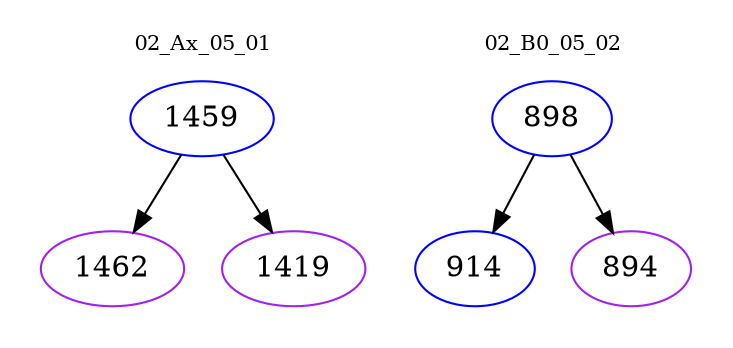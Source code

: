 digraph{
subgraph cluster_0 {
color = white
label = "02_Ax_05_01";
fontsize=10;
T0_1459 [label="1459", color="blue"]
T0_1459 -> T0_1462 [color="black"]
T0_1462 [label="1462", color="purple"]
T0_1459 -> T0_1419 [color="black"]
T0_1419 [label="1419", color="purple"]
}
subgraph cluster_1 {
color = white
label = "02_B0_05_02";
fontsize=10;
T1_898 [label="898", color="blue"]
T1_898 -> T1_914 [color="black"]
T1_914 [label="914", color="blue"]
T1_898 -> T1_894 [color="black"]
T1_894 [label="894", color="purple"]
}
}
